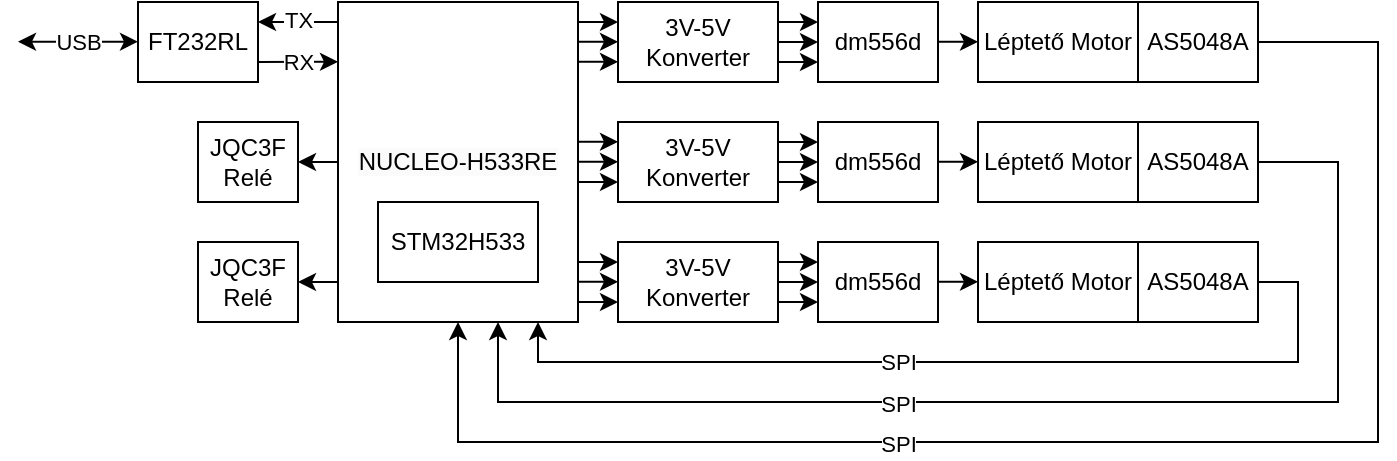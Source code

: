<mxfile version="24.9.0">
  <diagram name="1 oldal" id="U2c92HKgTlo-WFPoFVyR">
    <mxGraphModel dx="819" dy="441" grid="1" gridSize="10" guides="1" tooltips="1" connect="1" arrows="1" fold="1" page="1" pageScale="1" pageWidth="827" pageHeight="1169" math="0" shadow="0">
      <root>
        <mxCell id="0" />
        <mxCell id="1" parent="0" />
        <mxCell id="kxY30yUPIeA_6WNo35ap-2" value="&lt;font style=&quot;&quot;&gt;&lt;span style=&quot;color: rgb(0, 0, 0); font-family: Helvetica; font-style: normal; font-variant-ligatures: normal; font-variant-caps: normal; font-weight: 400; letter-spacing: normal; orphans: 2; text-align: center; text-indent: 0px; text-transform: none; widows: 2; word-spacing: 0px; -webkit-text-stroke-width: 0px; white-space: normal; background-color: rgb(251, 251, 251); text-decoration-thickness: initial; text-decoration-style: initial; text-decoration-color: initial; float: none; display: inline !important;&quot;&gt;&lt;font&gt;NUCLEO-H533RE&lt;/font&gt;&lt;/span&gt;&lt;br&gt;&lt;/font&gt;" style="rounded=0;whiteSpace=wrap;html=1;" vertex="1" parent="1">
          <mxGeometry x="280" y="160" width="120" height="160" as="geometry" />
        </mxCell>
        <mxCell id="kxY30yUPIeA_6WNo35ap-3" value="&lt;font&gt;STM32H533&lt;/font&gt;" style="rounded=0;whiteSpace=wrap;html=1;" vertex="1" parent="1">
          <mxGeometry x="300" y="260" width="80" height="40" as="geometry" />
        </mxCell>
        <mxCell id="kxY30yUPIeA_6WNo35ap-4" value="&lt;font&gt;3V-5V Konverter&lt;/font&gt;" style="rounded=0;whiteSpace=wrap;html=1;" vertex="1" parent="1">
          <mxGeometry x="420" y="160" width="80" height="40" as="geometry" />
        </mxCell>
        <mxCell id="kxY30yUPIeA_6WNo35ap-5" value="dm556d" style="rounded=0;whiteSpace=wrap;html=1;" vertex="1" parent="1">
          <mxGeometry x="520" y="160" width="60" height="40" as="geometry" />
        </mxCell>
        <mxCell id="kxY30yUPIeA_6WNo35ap-6" value="Léptető Motor" style="rounded=0;whiteSpace=wrap;html=1;" vertex="1" parent="1">
          <mxGeometry x="600" y="160" width="80" height="40" as="geometry" />
        </mxCell>
        <mxCell id="kxY30yUPIeA_6WNo35ap-7" value="AS5048A" style="rounded=0;whiteSpace=wrap;html=1;" vertex="1" parent="1">
          <mxGeometry x="680" y="160" width="60" height="40" as="geometry" />
        </mxCell>
        <mxCell id="kxY30yUPIeA_6WNo35ap-8" value="" style="endArrow=classic;html=1;rounded=0;exitX=1;exitY=0.5;exitDx=0;exitDy=0;entryX=0;entryY=0.5;entryDx=0;entryDy=0;" edge="1" parent="1" source="kxY30yUPIeA_6WNo35ap-4" target="kxY30yUPIeA_6WNo35ap-5">
          <mxGeometry width="50" height="50" relative="1" as="geometry">
            <mxPoint x="490" y="140" as="sourcePoint" />
            <mxPoint x="510.24" y="140" as="targetPoint" />
          </mxGeometry>
        </mxCell>
        <mxCell id="kxY30yUPIeA_6WNo35ap-9" value="" style="endArrow=classic;html=1;rounded=0;exitX=1;exitY=0.5;exitDx=0;exitDy=0;entryX=0;entryY=0.5;entryDx=0;entryDy=0;" edge="1" parent="1">
          <mxGeometry width="50" height="50" relative="1" as="geometry">
            <mxPoint x="400" y="179.88" as="sourcePoint" />
            <mxPoint x="420" y="179.88" as="targetPoint" />
          </mxGeometry>
        </mxCell>
        <mxCell id="kxY30yUPIeA_6WNo35ap-10" value="" style="endArrow=classic;html=1;rounded=0;exitX=1;exitY=0.5;exitDx=0;exitDy=0;entryX=0;entryY=0.5;entryDx=0;entryDy=0;" edge="1" parent="1">
          <mxGeometry width="50" height="50" relative="1" as="geometry">
            <mxPoint x="580" y="179.88" as="sourcePoint" />
            <mxPoint x="600" y="179.88" as="targetPoint" />
          </mxGeometry>
        </mxCell>
        <mxCell id="kxY30yUPIeA_6WNo35ap-12" value="&lt;font&gt;3V-5V Konverter&lt;/font&gt;" style="rounded=0;whiteSpace=wrap;html=1;" vertex="1" parent="1">
          <mxGeometry x="420" y="220" width="80" height="40" as="geometry" />
        </mxCell>
        <mxCell id="kxY30yUPIeA_6WNo35ap-13" value="dm556d" style="rounded=0;whiteSpace=wrap;html=1;" vertex="1" parent="1">
          <mxGeometry x="520" y="220" width="60" height="40" as="geometry" />
        </mxCell>
        <mxCell id="kxY30yUPIeA_6WNo35ap-14" value="Léptető Motor" style="rounded=0;whiteSpace=wrap;html=1;" vertex="1" parent="1">
          <mxGeometry x="600" y="220" width="80" height="40" as="geometry" />
        </mxCell>
        <mxCell id="kxY30yUPIeA_6WNo35ap-15" value="AS5048A" style="rounded=0;whiteSpace=wrap;html=1;" vertex="1" parent="1">
          <mxGeometry x="680" y="220" width="60" height="40" as="geometry" />
        </mxCell>
        <mxCell id="kxY30yUPIeA_6WNo35ap-16" value="" style="endArrow=classic;html=1;rounded=0;exitX=1;exitY=0.5;exitDx=0;exitDy=0;entryX=0;entryY=0.5;entryDx=0;entryDy=0;" edge="1" parent="1" source="kxY30yUPIeA_6WNo35ap-12" target="kxY30yUPIeA_6WNo35ap-13">
          <mxGeometry width="50" height="50" relative="1" as="geometry">
            <mxPoint x="490" y="200" as="sourcePoint" />
            <mxPoint x="510.24" y="200" as="targetPoint" />
          </mxGeometry>
        </mxCell>
        <mxCell id="kxY30yUPIeA_6WNo35ap-17" value="" style="endArrow=classic;html=1;rounded=0;exitX=1;exitY=0.5;exitDx=0;exitDy=0;entryX=0;entryY=0.5;entryDx=0;entryDy=0;" edge="1" parent="1">
          <mxGeometry width="50" height="50" relative="1" as="geometry">
            <mxPoint x="400" y="239.88" as="sourcePoint" />
            <mxPoint x="420" y="239.88" as="targetPoint" />
          </mxGeometry>
        </mxCell>
        <mxCell id="kxY30yUPIeA_6WNo35ap-18" value="" style="endArrow=classic;html=1;rounded=0;exitX=1;exitY=0.5;exitDx=0;exitDy=0;entryX=0;entryY=0.5;entryDx=0;entryDy=0;" edge="1" parent="1">
          <mxGeometry width="50" height="50" relative="1" as="geometry">
            <mxPoint x="580" y="239.88" as="sourcePoint" />
            <mxPoint x="600" y="239.88" as="targetPoint" />
          </mxGeometry>
        </mxCell>
        <mxCell id="kxY30yUPIeA_6WNo35ap-20" value="&lt;font&gt;3V-5V Konverter&lt;/font&gt;" style="rounded=0;whiteSpace=wrap;html=1;" vertex="1" parent="1">
          <mxGeometry x="420" y="280" width="80" height="40" as="geometry" />
        </mxCell>
        <mxCell id="kxY30yUPIeA_6WNo35ap-21" value="dm556d" style="rounded=0;whiteSpace=wrap;html=1;" vertex="1" parent="1">
          <mxGeometry x="520" y="280" width="60" height="40" as="geometry" />
        </mxCell>
        <mxCell id="kxY30yUPIeA_6WNo35ap-22" value="Léptető Motor" style="rounded=0;whiteSpace=wrap;html=1;" vertex="1" parent="1">
          <mxGeometry x="600" y="280" width="80" height="40" as="geometry" />
        </mxCell>
        <mxCell id="kxY30yUPIeA_6WNo35ap-23" value="AS5048A" style="rounded=0;whiteSpace=wrap;html=1;" vertex="1" parent="1">
          <mxGeometry x="680" y="280" width="60" height="40" as="geometry" />
        </mxCell>
        <mxCell id="kxY30yUPIeA_6WNo35ap-24" value="" style="endArrow=classic;html=1;rounded=0;exitX=1;exitY=0.5;exitDx=0;exitDy=0;entryX=0;entryY=0.5;entryDx=0;entryDy=0;" edge="1" parent="1" source="kxY30yUPIeA_6WNo35ap-20" target="kxY30yUPIeA_6WNo35ap-21">
          <mxGeometry width="50" height="50" relative="1" as="geometry">
            <mxPoint x="490" y="260" as="sourcePoint" />
            <mxPoint x="510.24" y="260" as="targetPoint" />
          </mxGeometry>
        </mxCell>
        <mxCell id="kxY30yUPIeA_6WNo35ap-25" value="" style="endArrow=classic;html=1;rounded=0;exitX=1;exitY=0.5;exitDx=0;exitDy=0;entryX=0;entryY=0.5;entryDx=0;entryDy=0;" edge="1" parent="1">
          <mxGeometry width="50" height="50" relative="1" as="geometry">
            <mxPoint x="400" y="299.88" as="sourcePoint" />
            <mxPoint x="420" y="299.88" as="targetPoint" />
          </mxGeometry>
        </mxCell>
        <mxCell id="kxY30yUPIeA_6WNo35ap-26" value="" style="endArrow=classic;html=1;rounded=0;exitX=1;exitY=0.5;exitDx=0;exitDy=0;entryX=0;entryY=0.5;entryDx=0;entryDy=0;" edge="1" parent="1">
          <mxGeometry width="50" height="50" relative="1" as="geometry">
            <mxPoint x="580" y="299.88" as="sourcePoint" />
            <mxPoint x="600" y="299.88" as="targetPoint" />
          </mxGeometry>
        </mxCell>
        <mxCell id="kxY30yUPIeA_6WNo35ap-29" value="" style="endArrow=classic;html=1;rounded=0;exitX=1;exitY=0.5;exitDx=0;exitDy=0;" edge="1" parent="1" source="kxY30yUPIeA_6WNo35ap-23">
          <mxGeometry width="50" height="50" relative="1" as="geometry">
            <mxPoint x="780" y="290" as="sourcePoint" />
            <mxPoint x="380" y="320" as="targetPoint" />
            <Array as="points">
              <mxPoint x="760" y="300" />
              <mxPoint x="760" y="340" />
              <mxPoint x="380" y="340" />
            </Array>
          </mxGeometry>
        </mxCell>
        <mxCell id="kxY30yUPIeA_6WNo35ap-63" value="SPI" style="edgeLabel;html=1;align=center;verticalAlign=middle;resizable=0;points=[];" vertex="1" connectable="0" parent="kxY30yUPIeA_6WNo35ap-29">
          <mxGeometry x="0.087" relative="1" as="geometry">
            <mxPoint x="-10" as="offset" />
          </mxGeometry>
        </mxCell>
        <mxCell id="kxY30yUPIeA_6WNo35ap-31" value="" style="endArrow=classic;html=1;rounded=0;exitX=1;exitY=0.5;exitDx=0;exitDy=0;" edge="1" parent="1" source="kxY30yUPIeA_6WNo35ap-15">
          <mxGeometry width="50" height="50" relative="1" as="geometry">
            <mxPoint x="740" y="300" as="sourcePoint" />
            <mxPoint x="360" y="320" as="targetPoint" />
            <Array as="points">
              <mxPoint x="780" y="240" />
              <mxPoint x="780" y="360" />
              <mxPoint x="360" y="360" />
            </Array>
          </mxGeometry>
        </mxCell>
        <mxCell id="kxY30yUPIeA_6WNo35ap-64" value="SPI" style="edgeLabel;html=1;align=center;verticalAlign=middle;resizable=0;points=[];" vertex="1" connectable="0" parent="kxY30yUPIeA_6WNo35ap-31">
          <mxGeometry x="0.191" y="1" relative="1" as="geometry">
            <mxPoint x="-11" as="offset" />
          </mxGeometry>
        </mxCell>
        <mxCell id="kxY30yUPIeA_6WNo35ap-33" value="" style="endArrow=classic;html=1;rounded=0;exitX=1;exitY=0.5;exitDx=0;exitDy=0;" edge="1" parent="1" source="kxY30yUPIeA_6WNo35ap-7">
          <mxGeometry width="50" height="50" relative="1" as="geometry">
            <mxPoint x="740" y="240" as="sourcePoint" />
            <mxPoint x="340" y="320" as="targetPoint" />
            <Array as="points">
              <mxPoint x="800" y="180" />
              <mxPoint x="800" y="380" />
              <mxPoint x="340" y="380" />
            </Array>
          </mxGeometry>
        </mxCell>
        <mxCell id="kxY30yUPIeA_6WNo35ap-65" value="SPI" style="edgeLabel;html=1;align=center;verticalAlign=middle;resizable=0;points=[];" vertex="1" connectable="0" parent="kxY30yUPIeA_6WNo35ap-33">
          <mxGeometry x="0.251" y="1" relative="1" as="geometry">
            <mxPoint x="-12" as="offset" />
          </mxGeometry>
        </mxCell>
        <mxCell id="kxY30yUPIeA_6WNo35ap-34" value="JQC3F Relé" style="rounded=0;whiteSpace=wrap;html=1;" vertex="1" parent="1">
          <mxGeometry x="210" y="280" width="50" height="40" as="geometry" />
        </mxCell>
        <mxCell id="kxY30yUPIeA_6WNo35ap-36" value="FT232RL" style="rounded=0;whiteSpace=wrap;html=1;" vertex="1" parent="1">
          <mxGeometry x="180" y="160" width="60" height="40" as="geometry" />
        </mxCell>
        <mxCell id="kxY30yUPIeA_6WNo35ap-37" value="" style="endArrow=classic;html=1;rounded=0;" edge="1" parent="1">
          <mxGeometry width="50" height="50" relative="1" as="geometry">
            <mxPoint x="280" y="300" as="sourcePoint" />
            <mxPoint x="260" y="300" as="targetPoint" />
          </mxGeometry>
        </mxCell>
        <mxCell id="kxY30yUPIeA_6WNo35ap-38" value="JQC3F Relé" style="rounded=0;whiteSpace=wrap;html=1;" vertex="1" parent="1">
          <mxGeometry x="210" y="220" width="50" height="40" as="geometry" />
        </mxCell>
        <mxCell id="kxY30yUPIeA_6WNo35ap-39" value="" style="endArrow=classic;html=1;rounded=0;" edge="1" parent="1">
          <mxGeometry width="50" height="50" relative="1" as="geometry">
            <mxPoint x="280" y="240" as="sourcePoint" />
            <mxPoint x="260" y="240" as="targetPoint" />
          </mxGeometry>
        </mxCell>
        <mxCell id="kxY30yUPIeA_6WNo35ap-41" value="" style="endArrow=classic;startArrow=classic;html=1;rounded=0;entryX=0;entryY=0.5;entryDx=0;entryDy=0;" edge="1" parent="1">
          <mxGeometry width="50" height="50" relative="1" as="geometry">
            <mxPoint x="120" y="179.84" as="sourcePoint" />
            <mxPoint x="180" y="179.84" as="targetPoint" />
          </mxGeometry>
        </mxCell>
        <mxCell id="kxY30yUPIeA_6WNo35ap-49" value="USB" style="edgeLabel;html=1;align=center;verticalAlign=middle;resizable=0;points=[];" vertex="1" connectable="0" parent="kxY30yUPIeA_6WNo35ap-41">
          <mxGeometry x="-0.271" y="-1" relative="1" as="geometry">
            <mxPoint x="8" y="-1" as="offset" />
          </mxGeometry>
        </mxCell>
        <mxCell id="kxY30yUPIeA_6WNo35ap-44" value="" style="endArrow=classic;html=1;rounded=0;entryX=1;entryY=0.25;entryDx=0;entryDy=0;" edge="1" parent="1" target="kxY30yUPIeA_6WNo35ap-36">
          <mxGeometry width="50" height="50" relative="1" as="geometry">
            <mxPoint x="280" y="170" as="sourcePoint" />
            <mxPoint x="260" y="170" as="targetPoint" />
          </mxGeometry>
        </mxCell>
        <mxCell id="kxY30yUPIeA_6WNo35ap-46" value="TX" style="edgeLabel;html=1;align=center;verticalAlign=middle;resizable=0;points=[];" vertex="1" connectable="0" parent="kxY30yUPIeA_6WNo35ap-44">
          <mxGeometry x="-0.197" y="-1" relative="1" as="geometry">
            <mxPoint x="-4" as="offset" />
          </mxGeometry>
        </mxCell>
        <mxCell id="kxY30yUPIeA_6WNo35ap-45" value="" style="endArrow=classic;html=1;rounded=0;exitX=1;exitY=0.75;exitDx=0;exitDy=0;entryX=0;entryY=0.5;entryDx=0;entryDy=0;" edge="1" parent="1" source="kxY30yUPIeA_6WNo35ap-36">
          <mxGeometry width="50" height="50" relative="1" as="geometry">
            <mxPoint x="260" y="189.88" as="sourcePoint" />
            <mxPoint x="280" y="189.88" as="targetPoint" />
          </mxGeometry>
        </mxCell>
        <mxCell id="kxY30yUPIeA_6WNo35ap-47" value="RX" style="edgeLabel;html=1;align=center;verticalAlign=middle;resizable=0;points=[];" vertex="1" connectable="0" parent="kxY30yUPIeA_6WNo35ap-45">
          <mxGeometry x="0.254" relative="1" as="geometry">
            <mxPoint x="-5" as="offset" />
          </mxGeometry>
        </mxCell>
        <mxCell id="kxY30yUPIeA_6WNo35ap-50" value="" style="endArrow=classic;html=1;rounded=0;exitX=1;exitY=0.5;exitDx=0;exitDy=0;entryX=0;entryY=0.5;entryDx=0;entryDy=0;" edge="1" parent="1">
          <mxGeometry width="50" height="50" relative="1" as="geometry">
            <mxPoint x="400" y="189.88" as="sourcePoint" />
            <mxPoint x="420" y="189.88" as="targetPoint" />
          </mxGeometry>
        </mxCell>
        <mxCell id="kxY30yUPIeA_6WNo35ap-51" value="" style="endArrow=classic;html=1;rounded=0;exitX=1;exitY=0.5;exitDx=0;exitDy=0;entryX=0;entryY=0.5;entryDx=0;entryDy=0;" edge="1" parent="1">
          <mxGeometry width="50" height="50" relative="1" as="geometry">
            <mxPoint x="400" y="170" as="sourcePoint" />
            <mxPoint x="420" y="170" as="targetPoint" />
          </mxGeometry>
        </mxCell>
        <mxCell id="kxY30yUPIeA_6WNo35ap-52" value="" style="endArrow=classic;html=1;rounded=0;exitX=1;exitY=0.5;exitDx=0;exitDy=0;entryX=0;entryY=0.5;entryDx=0;entryDy=0;" edge="1" parent="1">
          <mxGeometry width="50" height="50" relative="1" as="geometry">
            <mxPoint x="500" y="170" as="sourcePoint" />
            <mxPoint x="520" y="170" as="targetPoint" />
          </mxGeometry>
        </mxCell>
        <mxCell id="kxY30yUPIeA_6WNo35ap-53" value="" style="endArrow=classic;html=1;rounded=0;exitX=1;exitY=0.5;exitDx=0;exitDy=0;entryX=0;entryY=0.5;entryDx=0;entryDy=0;" edge="1" parent="1">
          <mxGeometry width="50" height="50" relative="1" as="geometry">
            <mxPoint x="500" y="190" as="sourcePoint" />
            <mxPoint x="520" y="190" as="targetPoint" />
          </mxGeometry>
        </mxCell>
        <mxCell id="kxY30yUPIeA_6WNo35ap-54" value="" style="endArrow=classic;html=1;rounded=0;exitX=1;exitY=0.5;exitDx=0;exitDy=0;entryX=0;entryY=0.5;entryDx=0;entryDy=0;" edge="1" parent="1">
          <mxGeometry width="50" height="50" relative="1" as="geometry">
            <mxPoint x="400" y="229.88" as="sourcePoint" />
            <mxPoint x="420" y="229.88" as="targetPoint" />
          </mxGeometry>
        </mxCell>
        <mxCell id="kxY30yUPIeA_6WNo35ap-55" value="" style="endArrow=classic;html=1;rounded=0;exitX=1;exitY=0.5;exitDx=0;exitDy=0;entryX=0;entryY=0.5;entryDx=0;entryDy=0;" edge="1" parent="1">
          <mxGeometry width="50" height="50" relative="1" as="geometry">
            <mxPoint x="400" y="250" as="sourcePoint" />
            <mxPoint x="420" y="250" as="targetPoint" />
          </mxGeometry>
        </mxCell>
        <mxCell id="kxY30yUPIeA_6WNo35ap-56" value="" style="endArrow=classic;html=1;rounded=0;exitX=1;exitY=0.5;exitDx=0;exitDy=0;entryX=0;entryY=0.5;entryDx=0;entryDy=0;" edge="1" parent="1">
          <mxGeometry width="50" height="50" relative="1" as="geometry">
            <mxPoint x="400" y="290" as="sourcePoint" />
            <mxPoint x="420" y="290" as="targetPoint" />
          </mxGeometry>
        </mxCell>
        <mxCell id="kxY30yUPIeA_6WNo35ap-57" value="" style="endArrow=classic;html=1;rounded=0;exitX=1;exitY=0.5;exitDx=0;exitDy=0;entryX=0;entryY=0.5;entryDx=0;entryDy=0;" edge="1" parent="1">
          <mxGeometry width="50" height="50" relative="1" as="geometry">
            <mxPoint x="400" y="310" as="sourcePoint" />
            <mxPoint x="420" y="310" as="targetPoint" />
          </mxGeometry>
        </mxCell>
        <mxCell id="kxY30yUPIeA_6WNo35ap-58" value="" style="endArrow=classic;html=1;rounded=0;exitX=1;exitY=0.5;exitDx=0;exitDy=0;entryX=0;entryY=0.5;entryDx=0;entryDy=0;" edge="1" parent="1">
          <mxGeometry width="50" height="50" relative="1" as="geometry">
            <mxPoint x="500" y="310" as="sourcePoint" />
            <mxPoint x="520" y="310" as="targetPoint" />
          </mxGeometry>
        </mxCell>
        <mxCell id="kxY30yUPIeA_6WNo35ap-59" value="" style="endArrow=classic;html=1;rounded=0;exitX=1;exitY=0.5;exitDx=0;exitDy=0;entryX=0;entryY=0.5;entryDx=0;entryDy=0;" edge="1" parent="1">
          <mxGeometry width="50" height="50" relative="1" as="geometry">
            <mxPoint x="500" y="250" as="sourcePoint" />
            <mxPoint x="520" y="250" as="targetPoint" />
          </mxGeometry>
        </mxCell>
        <mxCell id="kxY30yUPIeA_6WNo35ap-60" value="" style="endArrow=classic;html=1;rounded=0;exitX=1;exitY=0.5;exitDx=0;exitDy=0;entryX=0;entryY=0.5;entryDx=0;entryDy=0;" edge="1" parent="1">
          <mxGeometry width="50" height="50" relative="1" as="geometry">
            <mxPoint x="500" y="230" as="sourcePoint" />
            <mxPoint x="520" y="230" as="targetPoint" />
          </mxGeometry>
        </mxCell>
        <mxCell id="kxY30yUPIeA_6WNo35ap-61" value="" style="endArrow=classic;html=1;rounded=0;exitX=1;exitY=0.5;exitDx=0;exitDy=0;entryX=0;entryY=0.5;entryDx=0;entryDy=0;" edge="1" parent="1">
          <mxGeometry width="50" height="50" relative="1" as="geometry">
            <mxPoint x="500" y="290" as="sourcePoint" />
            <mxPoint x="520" y="290" as="targetPoint" />
          </mxGeometry>
        </mxCell>
      </root>
    </mxGraphModel>
  </diagram>
</mxfile>
